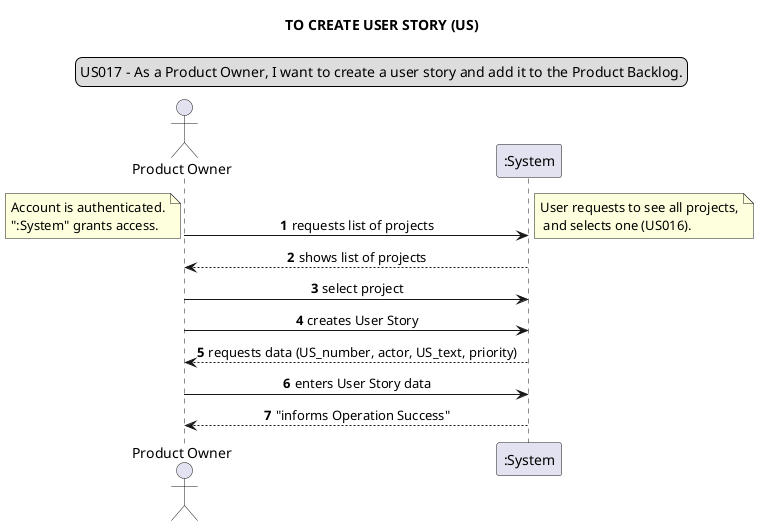 @startuml
legend top
US017 - As a Product Owner, I want to create a user story and add it to the Product Backlog.
end legend
skinparam sequenceMessageAlign center
title TO CREATE USER STORY (US)
actor "Product Owner" as PO
autonumber
"PO" -> ":System": requests list of projects
note left
Account is authenticated.
":System" grants access.
end note
note right
User requests to see all projects,
 and selects one (US016).
end note
PO <-- ":System": shows list of projects

PO -> ":System": select project
PO -> ":System": creates User Story
PO <-- ":System": requests data (US_number, actor, US_text, priority)
PO -> ":System": enters User Story data
PO <-- ":System": "informs Operation Success"
@enduml

@startuml
legend top
US018 - As PO/SM/Team Member, I want to consult the product backlog, i.e. to get the list of user stories sorted by priority.
end legend
skinparam sequenceMessageAlign center
title TO CONSULT THE PRODUCT BACKLOG
actor "PO/SM/Team Member" as actor
autonumber
actor -> ":System": requests product backlog (list of all US) from selected project
note left
Account is authenticated.
":System" grants access.
end note
actor <-- ":System": shows list of all US

@enduml

@startuml
title TO ADD A USER STORY TO THE SPRINT BACKLOG
legend top
US020 - As Team Member, I want to add a user story in the product backlog to the sprint backlog, during the sprint planning ceremony.
end legend
skinparam sequenceMessageAlign center

actor "Team Member"
autonumber

"Team Member" -> ":System": starts adding a User Story to Sprint Backlog
note left
Account is authenticated.
":System" grants access.
end note

note right
Team Member requests to see
the Product Backlog and selects
a User Story. See US018
end note
"Team Member" <-- ":System": requests data (projectCode, userStoryDto, sprintNumber)
"Team Member" -> ":System": sends requested data
"Team Member" <-- ":System": User Story was added to Sprint Backlog
@enduml

@startuml
legend top
US022 - As Team Member, I want to view the Scrum Board of current sprint.
end legend
skinparam sequenceMessageAlign center
title TO VIEW THE SCRUM BOARD OF SPRINT
actor "Team Member"
autonumber
"Team Member" -> ":System": request to view the Scrum Board of current sprint.
note left
Account is authenticated.
":System" grants access.
end note
note right
Team member request to see all projects,
and select one (US0016).
end note
"Team Member" <-- ":System": shows Scrum Board of current sprint
@enduml